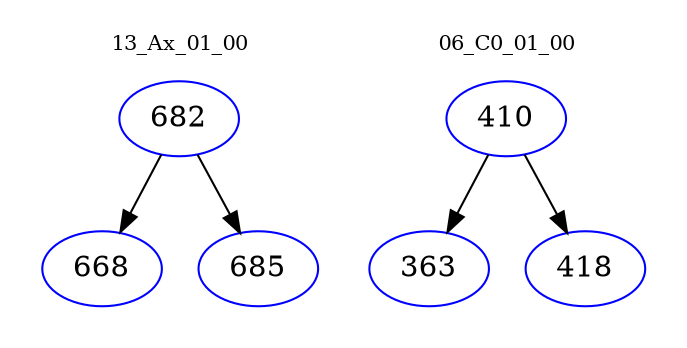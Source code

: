 digraph{
subgraph cluster_0 {
color = white
label = "13_Ax_01_00";
fontsize=10;
T0_682 [label="682", color="blue"]
T0_682 -> T0_668 [color="black"]
T0_668 [label="668", color="blue"]
T0_682 -> T0_685 [color="black"]
T0_685 [label="685", color="blue"]
}
subgraph cluster_1 {
color = white
label = "06_C0_01_00";
fontsize=10;
T1_410 [label="410", color="blue"]
T1_410 -> T1_363 [color="black"]
T1_363 [label="363", color="blue"]
T1_410 -> T1_418 [color="black"]
T1_418 [label="418", color="blue"]
}
}
